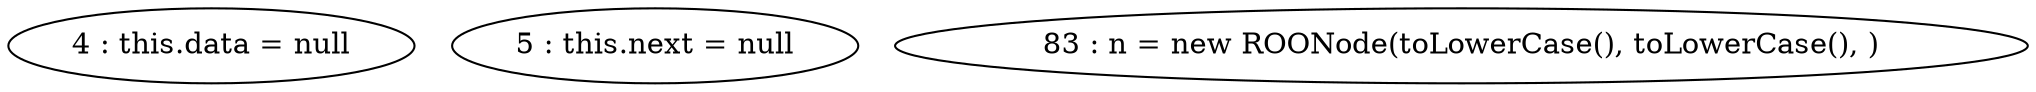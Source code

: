 digraph G {
"4 : this.data = null"
"5 : this.next = null"
"83 : n = new ROONode(toLowerCase(), toLowerCase(), )"
}